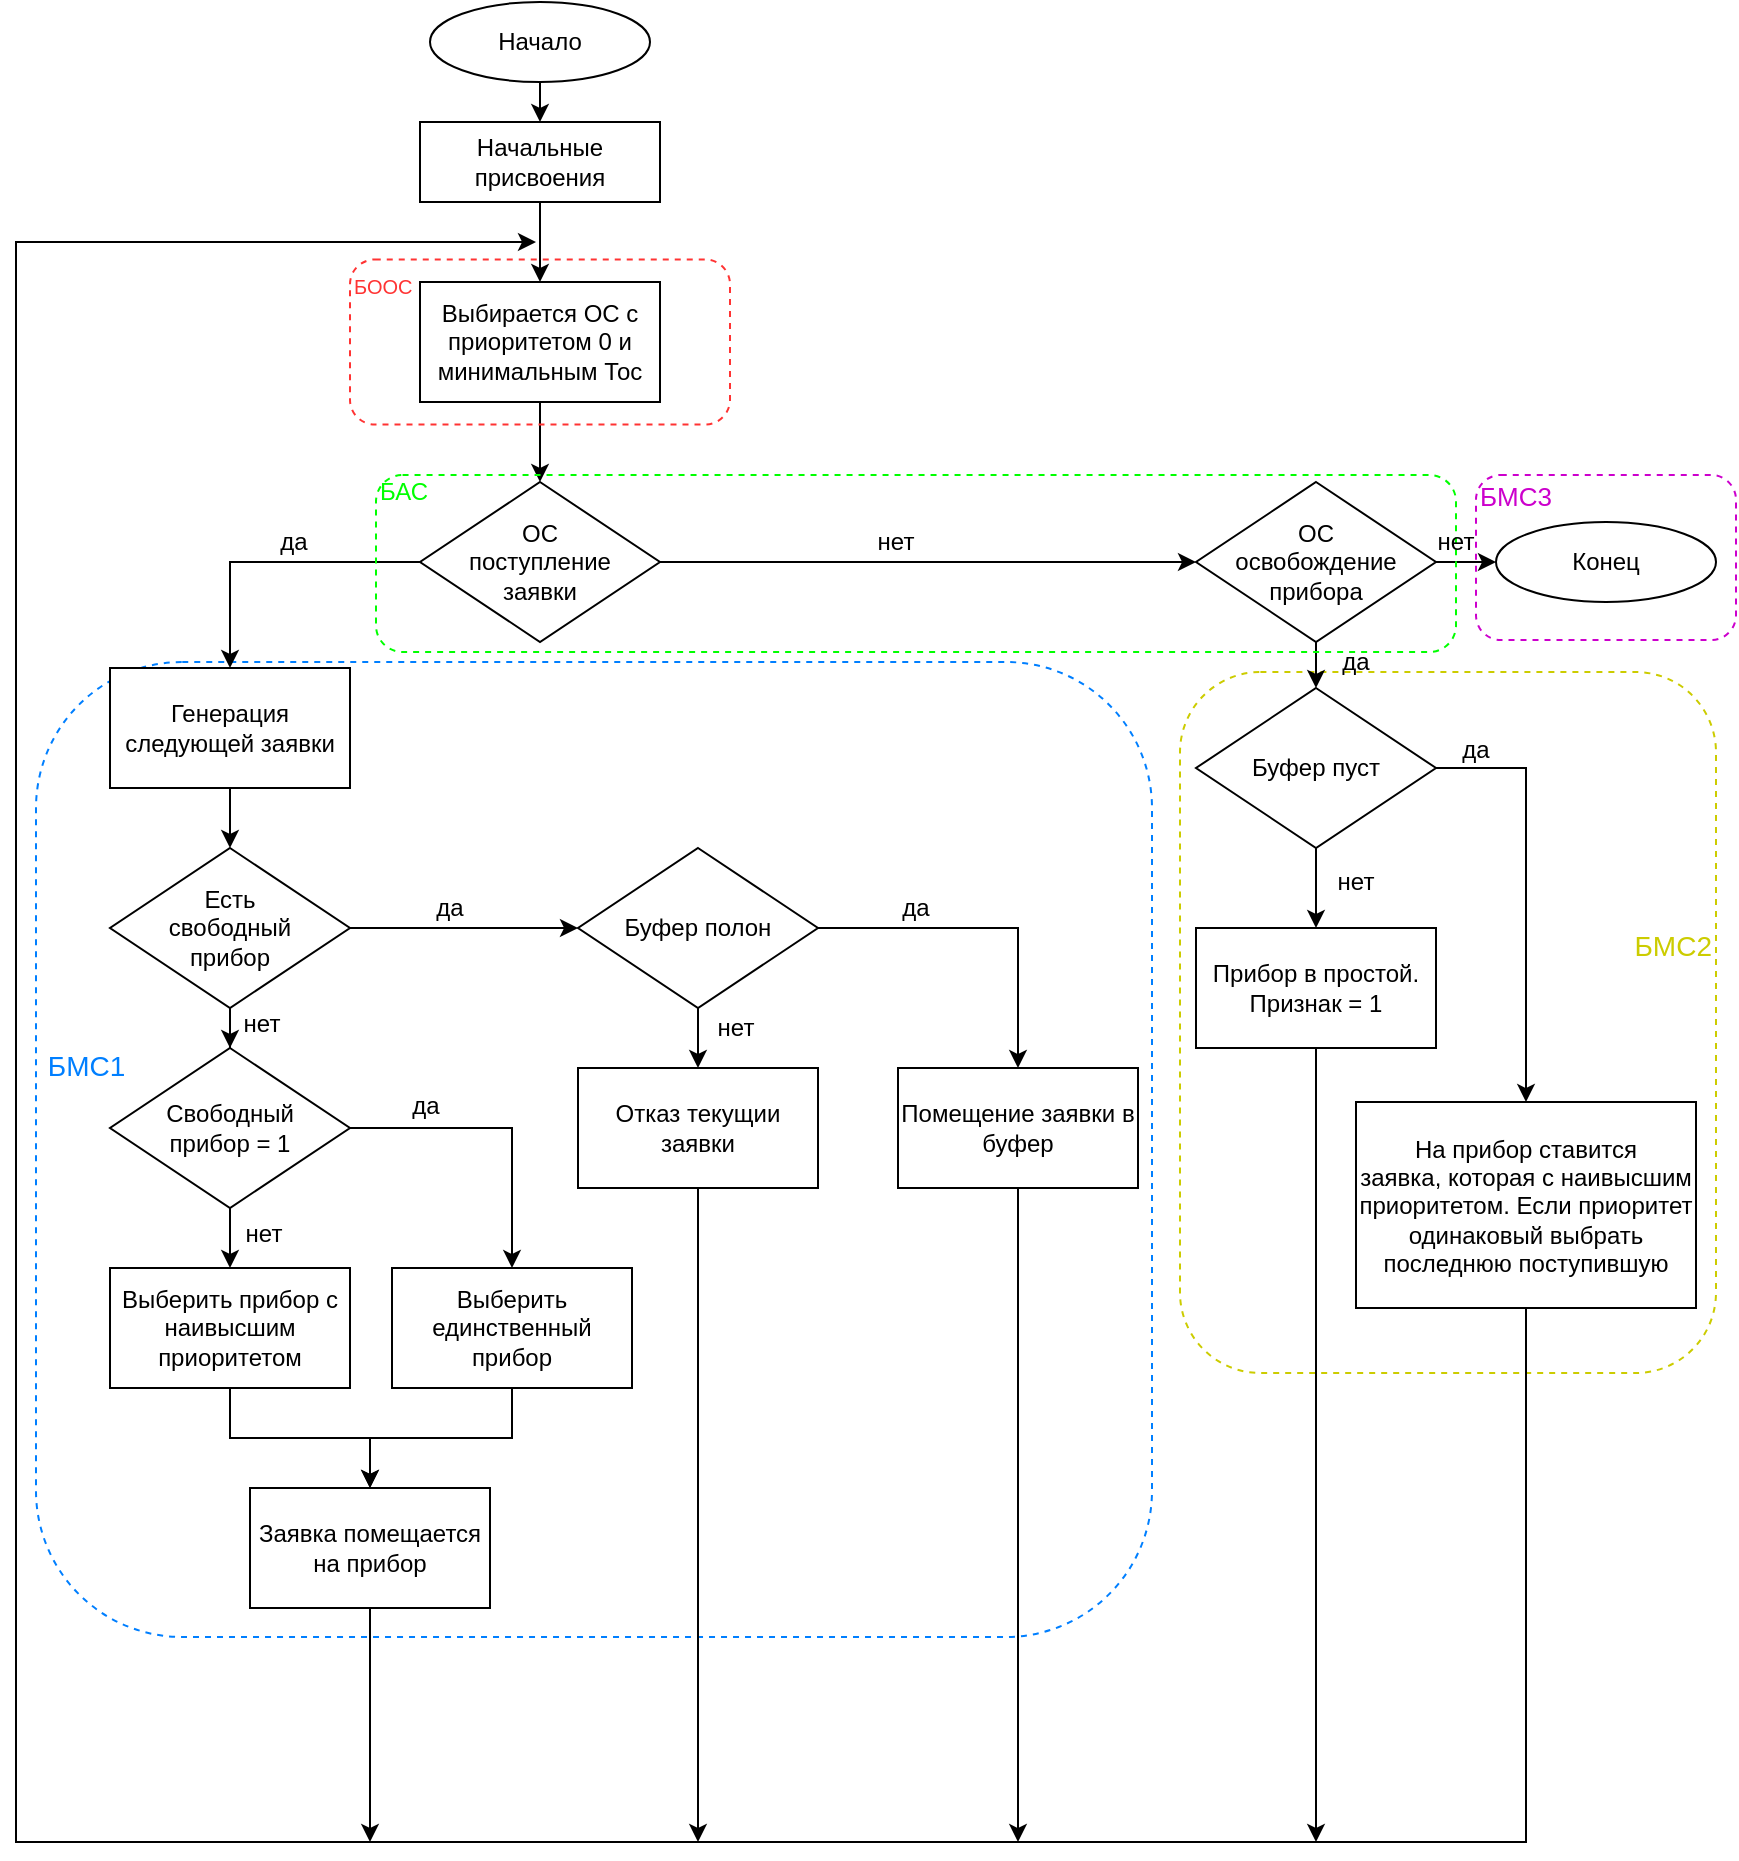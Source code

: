 <mxfile version="14.7.4" type="embed"><diagram id="AH1xkY92VXm6v2RYYMqo" name="Page-1"><mxGraphModel dx="1048" dy="742" grid="1" gridSize="10" guides="1" tooltips="1" connect="1" arrows="1" fold="1" page="1" pageScale="1" pageWidth="850" pageHeight="1100" math="0" shadow="0"><root><mxCell id="0"/><mxCell id="1" parent="0"/><mxCell id="57" value="&lt;font style=&quot;font-size: 13px&quot;&gt;&lt;font color=&quot;#cc00cc&quot;&gt;БМС3&lt;br&gt;&lt;br&gt;&lt;br&gt;&lt;br&gt;&lt;/font&gt;&lt;br&gt;&lt;/font&gt;" style="rounded=1;whiteSpace=wrap;html=1;fillColor=none;dashed=1;align=left;strokeColor=#CC00CC;" parent="1" vertex="1"><mxGeometry x="750" y="276.5" width="130" height="82.5" as="geometry"/></mxCell><mxCell id="56" value="&lt;div&gt;&lt;span style=&quot;font-size: 14px&quot;&gt;&lt;font color=&quot;#cccc00&quot;&gt;&amp;nbsp;БМС2&lt;/font&gt;&lt;/span&gt;&lt;/div&gt;&lt;font&gt;&lt;div&gt;&lt;span style=&quot;font-size: 14px&quot;&gt;&lt;font color=&quot;#cccc00&quot;&gt;&lt;br&gt;&lt;/font&gt;&lt;/span&gt;&lt;/div&gt;&lt;div&gt;&lt;span style=&quot;font-size: 14px&quot;&gt;&lt;font color=&quot;#cccc00&quot;&gt;&lt;br&gt;&lt;/font&gt;&lt;/span&gt;&lt;/div&gt;&lt;div&gt;&lt;font color=&quot;#cccc00&quot;&gt;&lt;br&gt;&lt;/font&gt;&lt;/div&gt;&lt;div&gt;&lt;font color=&quot;#cccc00&quot;&gt;&lt;br&gt;&lt;/font&gt;&lt;/div&gt;&lt;div&gt;&lt;br&gt;&lt;/div&gt;&lt;/font&gt;" style="rounded=1;whiteSpace=wrap;html=1;fillColor=none;dashed=1;align=right;shadow=0;strokeColor=#CCCC00;" parent="1" vertex="1"><mxGeometry x="602" y="375" width="268" height="350.5" as="geometry"/></mxCell><mxCell id="55" value="&lt;font style=&quot;font-size: 14px&quot;&gt;&lt;font color=&quot;#007fff&quot; style=&quot;font-size: 14px&quot;&gt;&amp;nbsp;БМС1&lt;br&gt;&lt;br&gt;&lt;br&gt;&lt;br&gt;&lt;br&gt;&lt;/font&gt;&lt;br&gt;&lt;/font&gt;" style="rounded=1;whiteSpace=wrap;html=1;fillColor=none;dashed=1;align=left;shadow=0;strokeColor=#007FFF;" parent="1" vertex="1"><mxGeometry x="30" y="370" width="558" height="487.5" as="geometry"/></mxCell><mxCell id="21" style="edgeStyle=orthogonalEdgeStyle;rounded=0;orthogonalLoop=1;jettySize=auto;html=1;exitX=0.5;exitY=1;exitDx=0;exitDy=0;entryX=0.5;entryY=0;entryDx=0;entryDy=0;" parent="1" source="2" target="4" edge="1"><mxGeometry relative="1" as="geometry"/></mxCell><mxCell id="2" value="Начало" style="ellipse;whiteSpace=wrap;html=1;" parent="1" vertex="1"><mxGeometry x="227" y="40" width="110" height="40" as="geometry"/></mxCell><mxCell id="3" value="Конец" style="ellipse;whiteSpace=wrap;html=1;" parent="1" vertex="1"><mxGeometry x="760" y="300" width="110" height="40" as="geometry"/></mxCell><mxCell id="22" style="edgeStyle=orthogonalEdgeStyle;rounded=0;orthogonalLoop=1;jettySize=auto;html=1;exitX=0.5;exitY=1;exitDx=0;exitDy=0;entryX=0.5;entryY=0;entryDx=0;entryDy=0;" parent="1" source="4" target="6" edge="1"><mxGeometry relative="1" as="geometry"/></mxCell><mxCell id="4" value="Начальные присвоения" style="rounded=0;whiteSpace=wrap;html=1;" parent="1" vertex="1"><mxGeometry x="222" y="100" width="120" height="40" as="geometry"/></mxCell><mxCell id="25" style="edgeStyle=orthogonalEdgeStyle;rounded=0;orthogonalLoop=1;jettySize=auto;html=1;" parent="1" source="5" target="7" edge="1"><mxGeometry relative="1" as="geometry"/></mxCell><mxCell id="37" style="edgeStyle=orthogonalEdgeStyle;rounded=0;orthogonalLoop=1;jettySize=auto;html=1;exitX=1;exitY=0.5;exitDx=0;exitDy=0;entryX=0;entryY=0.5;entryDx=0;entryDy=0;" parent="1" source="5" target="35" edge="1"><mxGeometry relative="1" as="geometry"/></mxCell><mxCell id="5" value="ОС&lt;br&gt;поступление&lt;br&gt;заявки" style="rhombus;whiteSpace=wrap;html=1;" parent="1" vertex="1"><mxGeometry x="222" y="280" width="120" height="80" as="geometry"/></mxCell><mxCell id="24" style="edgeStyle=orthogonalEdgeStyle;rounded=0;orthogonalLoop=1;jettySize=auto;html=1;exitX=0.5;exitY=1;exitDx=0;exitDy=0;entryX=0.5;entryY=0;entryDx=0;entryDy=0;" parent="1" source="6" target="5" edge="1"><mxGeometry relative="1" as="geometry"/></mxCell><mxCell id="6" value="Выбирается ОС с приоритетом 0 и минимальным Тос" style="rounded=0;whiteSpace=wrap;html=1;" parent="1" vertex="1"><mxGeometry x="222" y="180" width="120" height="60" as="geometry"/></mxCell><mxCell id="26" style="edgeStyle=orthogonalEdgeStyle;rounded=0;orthogonalLoop=1;jettySize=auto;html=1;exitX=0.5;exitY=1;exitDx=0;exitDy=0;entryX=0.5;entryY=0;entryDx=0;entryDy=0;" parent="1" source="7" target="9" edge="1"><mxGeometry relative="1" as="geometry"/></mxCell><mxCell id="7" value="Генерация следующей заявки" style="rounded=0;whiteSpace=wrap;html=1;" parent="1" vertex="1"><mxGeometry x="67" y="373" width="120" height="60" as="geometry"/></mxCell><mxCell id="27" style="edgeStyle=orthogonalEdgeStyle;rounded=0;orthogonalLoop=1;jettySize=auto;html=1;exitX=0.5;exitY=1;exitDx=0;exitDy=0;" parent="1" source="9" target="11" edge="1"><mxGeometry relative="1" as="geometry"/></mxCell><mxCell id="32" style="edgeStyle=orthogonalEdgeStyle;rounded=0;orthogonalLoop=1;jettySize=auto;html=1;exitX=1;exitY=0.5;exitDx=0;exitDy=0;entryX=0;entryY=0.5;entryDx=0;entryDy=0;" parent="1" source="9" target="17" edge="1"><mxGeometry relative="1" as="geometry"/></mxCell><mxCell id="9" value="Есть&lt;br&gt;свободный&lt;br&gt;прибор" style="rhombus;whiteSpace=wrap;html=1;" parent="1" vertex="1"><mxGeometry x="67" y="463" width="120" height="80" as="geometry"/></mxCell><mxCell id="28" style="edgeStyle=orthogonalEdgeStyle;rounded=0;orthogonalLoop=1;jettySize=auto;html=1;exitX=0.5;exitY=1;exitDx=0;exitDy=0;entryX=0.5;entryY=0;entryDx=0;entryDy=0;" parent="1" source="11" target="12" edge="1"><mxGeometry relative="1" as="geometry"/></mxCell><mxCell id="29" style="edgeStyle=orthogonalEdgeStyle;rounded=0;orthogonalLoop=1;jettySize=auto;html=1;exitX=1;exitY=0.5;exitDx=0;exitDy=0;" parent="1" source="11" target="13" edge="1"><mxGeometry relative="1" as="geometry"/></mxCell><mxCell id="11" value="Свободный&lt;br&gt;прибор = 1" style="rhombus;whiteSpace=wrap;html=1;" parent="1" vertex="1"><mxGeometry x="67" y="563" width="120" height="80" as="geometry"/></mxCell><mxCell id="30" style="edgeStyle=orthogonalEdgeStyle;rounded=0;orthogonalLoop=1;jettySize=auto;html=1;exitX=0.5;exitY=1;exitDx=0;exitDy=0;" parent="1" source="12" target="15" edge="1"><mxGeometry relative="1" as="geometry"/></mxCell><mxCell id="12" value="Выберить прибор с наивысшим приоритетом" style="rounded=0;whiteSpace=wrap;html=1;" parent="1" vertex="1"><mxGeometry x="67" y="673" width="120" height="60" as="geometry"/></mxCell><mxCell id="31" style="edgeStyle=orthogonalEdgeStyle;rounded=0;orthogonalLoop=1;jettySize=auto;html=1;entryX=0.5;entryY=0;entryDx=0;entryDy=0;" parent="1" source="13" target="15" edge="1"><mxGeometry relative="1" as="geometry"/></mxCell><mxCell id="13" value="Выберить&lt;br&gt;единственный прибор" style="rounded=0;whiteSpace=wrap;html=1;" parent="1" vertex="1"><mxGeometry x="208" y="673" width="120" height="60" as="geometry"/></mxCell><mxCell id="45" style="edgeStyle=orthogonalEdgeStyle;rounded=0;orthogonalLoop=1;jettySize=auto;html=1;exitX=0.5;exitY=1;exitDx=0;exitDy=0;" parent="1" source="15" edge="1"><mxGeometry relative="1" as="geometry"><mxPoint x="197" y="960" as="targetPoint"/></mxGeometry></mxCell><mxCell id="15" value="Заявка помещается на прибор" style="rounded=0;whiteSpace=wrap;html=1;" parent="1" vertex="1"><mxGeometry x="137" y="783" width="120" height="60" as="geometry"/></mxCell><mxCell id="47" style="edgeStyle=orthogonalEdgeStyle;rounded=0;orthogonalLoop=1;jettySize=auto;html=1;exitX=0.5;exitY=1;exitDx=0;exitDy=0;" parent="1" source="16" edge="1"><mxGeometry relative="1" as="geometry"><mxPoint x="361" y="960" as="targetPoint"/></mxGeometry></mxCell><mxCell id="16" value="Отказ&amp;nbsp;текущии заявки" style="rounded=0;whiteSpace=wrap;html=1;" parent="1" vertex="1"><mxGeometry x="301" y="573" width="120" height="60" as="geometry"/></mxCell><mxCell id="33" style="edgeStyle=orthogonalEdgeStyle;rounded=0;orthogonalLoop=1;jettySize=auto;html=1;exitX=0.5;exitY=1;exitDx=0;exitDy=0;entryX=0.5;entryY=0;entryDx=0;entryDy=0;" parent="1" source="17" target="16" edge="1"><mxGeometry relative="1" as="geometry"/></mxCell><mxCell id="34" style="edgeStyle=orthogonalEdgeStyle;rounded=0;orthogonalLoop=1;jettySize=auto;html=1;exitX=1;exitY=0.5;exitDx=0;exitDy=0;" parent="1" source="17" target="18" edge="1"><mxGeometry relative="1" as="geometry"/></mxCell><mxCell id="17" value="Буфер полон" style="rhombus;whiteSpace=wrap;html=1;" parent="1" vertex="1"><mxGeometry x="301" y="463" width="120" height="80" as="geometry"/></mxCell><mxCell id="48" style="edgeStyle=orthogonalEdgeStyle;rounded=0;orthogonalLoop=1;jettySize=auto;html=1;exitX=0.5;exitY=1;exitDx=0;exitDy=0;" parent="1" source="18" edge="1"><mxGeometry relative="1" as="geometry"><mxPoint x="521" y="960" as="targetPoint"/></mxGeometry></mxCell><mxCell id="18" value="Помещение заявки в буфер" style="rounded=0;whiteSpace=wrap;html=1;" parent="1" vertex="1"><mxGeometry x="461" y="573" width="120" height="60" as="geometry"/></mxCell><mxCell id="38" style="edgeStyle=orthogonalEdgeStyle;rounded=0;orthogonalLoop=1;jettySize=auto;html=1;entryX=0.5;entryY=0;entryDx=0;entryDy=0;" parent="1" source="35" target="36" edge="1"><mxGeometry relative="1" as="geometry"/></mxCell><mxCell id="39" style="edgeStyle=orthogonalEdgeStyle;rounded=0;orthogonalLoop=1;jettySize=auto;html=1;exitX=1;exitY=0.5;exitDx=0;exitDy=0;entryX=0;entryY=0.5;entryDx=0;entryDy=0;" parent="1" source="35" target="3" edge="1"><mxGeometry relative="1" as="geometry"/></mxCell><mxCell id="35" value="ОС&lt;br&gt;освобождение&lt;br&gt;прибора" style="rhombus;whiteSpace=wrap;html=1;" parent="1" vertex="1"><mxGeometry x="610" y="280" width="120" height="80" as="geometry"/></mxCell><mxCell id="41" style="edgeStyle=orthogonalEdgeStyle;rounded=0;orthogonalLoop=1;jettySize=auto;html=1;exitX=0.5;exitY=1;exitDx=0;exitDy=0;" parent="1" source="36" target="40" edge="1"><mxGeometry relative="1" as="geometry"/></mxCell><mxCell id="50" style="edgeStyle=orthogonalEdgeStyle;rounded=0;orthogonalLoop=1;jettySize=auto;html=1;entryX=0.5;entryY=0;entryDx=0;entryDy=0;" parent="1" source="36" target="42" edge="1"><mxGeometry relative="1" as="geometry"><Array as="points"><mxPoint x="775" y="423"/></Array></mxGeometry></mxCell><mxCell id="36" value="Буфер пуст" style="rhombus;whiteSpace=wrap;html=1;" parent="1" vertex="1"><mxGeometry x="610" y="383" width="120" height="80" as="geometry"/></mxCell><mxCell id="49" style="edgeStyle=orthogonalEdgeStyle;rounded=0;orthogonalLoop=1;jettySize=auto;html=1;" parent="1" source="40" edge="1"><mxGeometry relative="1" as="geometry"><mxPoint x="670" y="960" as="targetPoint"/></mxGeometry></mxCell><mxCell id="40" value="Прибор в простой.&lt;br&gt;Признак = 1" style="rounded=0;whiteSpace=wrap;html=1;glass=0;" parent="1" vertex="1"><mxGeometry x="610" y="503" width="120" height="60" as="geometry"/></mxCell><mxCell id="44" style="edgeStyle=orthogonalEdgeStyle;rounded=0;orthogonalLoop=1;jettySize=auto;html=1;exitX=0.5;exitY=1;exitDx=0;exitDy=0;" parent="1" source="42" edge="1"><mxGeometry relative="1" as="geometry"><mxPoint x="280" y="160" as="targetPoint"/><Array as="points"><mxPoint x="775" y="960"/><mxPoint x="20" y="960"/><mxPoint x="20" y="160"/></Array></mxGeometry></mxCell><mxCell id="42" value="&lt;font style=&quot;font-size: 12px&quot;&gt;На прибор ставится&lt;br&gt;заявка, которая с наивысшим приоритетом. Если приоритет одинаковый&amp;nbsp;выбрать последнюю поступившую&lt;/font&gt;" style="rounded=0;whiteSpace=wrap;html=1;" parent="1" vertex="1"><mxGeometry x="690" y="590" width="170" height="103" as="geometry"/></mxCell><mxCell id="53" value="&lt;font style=&quot;font-size: 10px&quot;&gt;&lt;font color=&quot;#ff3333&quot;&gt;БООС&lt;/font&gt;&lt;br&gt;&lt;br&gt;&lt;br&gt;&lt;br&gt;&lt;br&gt;&lt;/font&gt;" style="rounded=1;whiteSpace=wrap;html=1;fillColor=none;strokeColor=#FF3333;dashed=1;align=left;" parent="1" vertex="1"><mxGeometry x="187" y="168.75" width="190" height="82.5" as="geometry"/></mxCell><mxCell id="54" value="&lt;font style=&quot;font-size: 12px&quot;&gt;&lt;font color=&quot;#00ff00&quot; style=&quot;font-size: 12px&quot;&gt;БАС&lt;br&gt;&lt;br&gt;&lt;br&gt;&lt;br&gt;&lt;br&gt;&lt;/font&gt;&lt;br&gt;&lt;/font&gt;" style="rounded=1;whiteSpace=wrap;html=1;fillColor=none;dashed=1;align=left;strokeColor=#00FF00;" parent="1" vertex="1"><mxGeometry x="200" y="276.5" width="540" height="88.5" as="geometry"/></mxCell><mxCell id="58" value="да" style="text;html=1;strokeColor=none;fillColor=none;align=center;verticalAlign=middle;whiteSpace=wrap;rounded=0;" vertex="1" parent="1"><mxGeometry x="730" y="404" width="40" height="20" as="geometry"/></mxCell><mxCell id="59" value="да" style="text;html=1;strokeColor=none;fillColor=none;align=center;verticalAlign=middle;whiteSpace=wrap;rounded=0;" vertex="1" parent="1"><mxGeometry x="450" y="483" width="40" height="20" as="geometry"/></mxCell><mxCell id="60" value="да" style="text;html=1;strokeColor=none;fillColor=none;align=center;verticalAlign=middle;whiteSpace=wrap;rounded=0;" vertex="1" parent="1"><mxGeometry x="217" y="483" width="40" height="20" as="geometry"/></mxCell><mxCell id="62" value="да" style="text;html=1;strokeColor=none;fillColor=none;align=center;verticalAlign=middle;whiteSpace=wrap;rounded=0;" vertex="1" parent="1"><mxGeometry x="205" y="582" width="40" height="20" as="geometry"/></mxCell><mxCell id="63" value="да" style="text;html=1;strokeColor=none;fillColor=none;align=center;verticalAlign=middle;whiteSpace=wrap;rounded=0;" vertex="1" parent="1"><mxGeometry x="139" y="300" width="40" height="20" as="geometry"/></mxCell><mxCell id="65" value="нет" style="text;html=1;strokeColor=none;fillColor=none;align=center;verticalAlign=middle;whiteSpace=wrap;rounded=0;" vertex="1" parent="1"><mxGeometry x="440" y="300" width="40" height="20" as="geometry"/></mxCell><mxCell id="66" value="нет" style="text;html=1;strokeColor=none;fillColor=none;align=center;verticalAlign=middle;whiteSpace=wrap;rounded=0;" vertex="1" parent="1"><mxGeometry x="720" y="300" width="40" height="20" as="geometry"/></mxCell><mxCell id="67" value="да" style="text;html=1;strokeColor=none;fillColor=none;align=center;verticalAlign=middle;whiteSpace=wrap;rounded=0;" vertex="1" parent="1"><mxGeometry x="670" y="360" width="40" height="20" as="geometry"/></mxCell><mxCell id="68" value="нет" style="text;html=1;strokeColor=none;fillColor=none;align=center;verticalAlign=middle;whiteSpace=wrap;rounded=0;" vertex="1" parent="1"><mxGeometry x="670" y="470" width="40" height="20" as="geometry"/></mxCell><mxCell id="69" value="нет" style="text;html=1;strokeColor=none;fillColor=none;align=center;verticalAlign=middle;whiteSpace=wrap;rounded=0;" vertex="1" parent="1"><mxGeometry x="360" y="543" width="40" height="20" as="geometry"/></mxCell><mxCell id="70" value="нет" style="text;html=1;strokeColor=none;fillColor=none;align=center;verticalAlign=middle;whiteSpace=wrap;rounded=0;" vertex="1" parent="1"><mxGeometry x="123" y="541" width="40" height="20" as="geometry"/></mxCell><mxCell id="71" value="нет" style="text;html=1;strokeColor=none;fillColor=none;align=center;verticalAlign=middle;whiteSpace=wrap;rounded=0;" vertex="1" parent="1"><mxGeometry x="124" y="646" width="40" height="20" as="geometry"/></mxCell></root></mxGraphModel></diagram></mxfile>